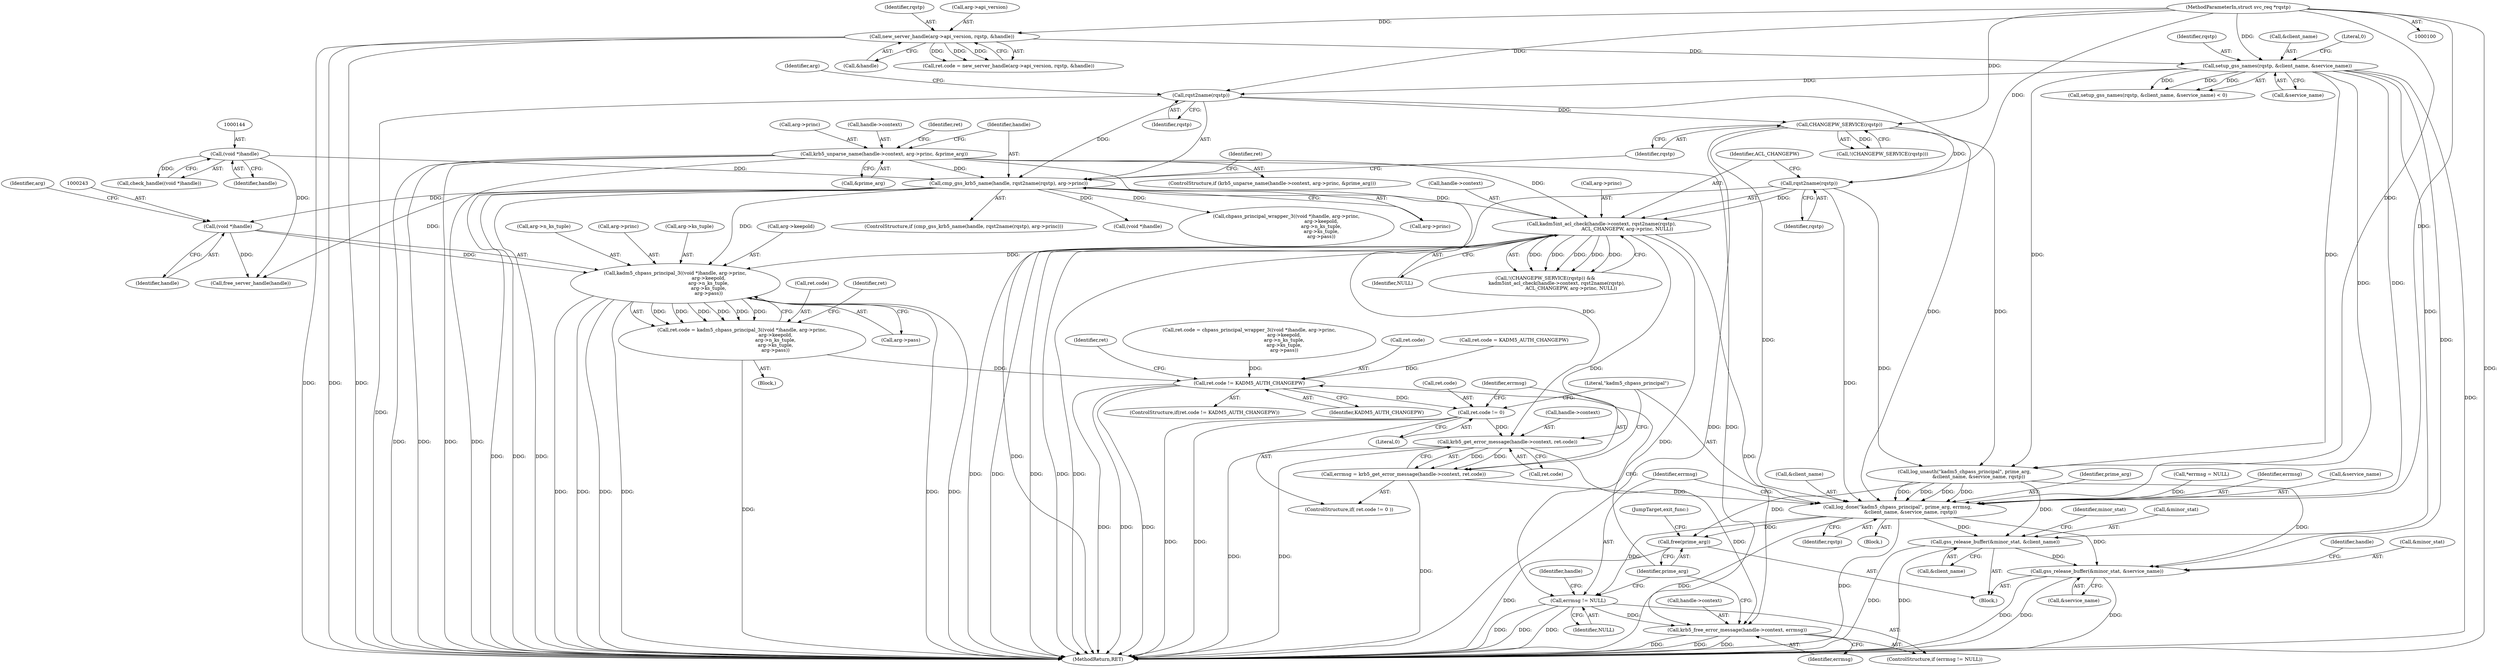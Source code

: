 digraph "0_krb5_83ed75feba32e46f736fcce0d96a0445f29b96c2@pointer" {
"1000241" [label="(Call,kadm5_chpass_principal_3((void *)handle, arg->princ,\n                                            arg->keepold,\n                                            arg->n_ks_tuple,\n                                            arg->ks_tuple,\n                                            arg->pass))"];
"1000242" [label="(Call,(void *)handle)"];
"1000188" [label="(Call,cmp_gss_krb5_name(handle, rqst2name(rqstp), arg->princ))"];
"1000143" [label="(Call,(void *)handle)"];
"1000190" [label="(Call,rqst2name(rqstp))"];
"1000156" [label="(Call,setup_gss_names(rqstp, &client_name, &service_name))"];
"1000129" [label="(Call,new_server_handle(arg->api_version, rqstp, &handle))"];
"1000102" [label="(MethodParameterIn,struct svc_req *rqstp)"];
"1000171" [label="(Call,krb5_unparse_name(handle->context, arg->princ, &prime_arg))"];
"1000225" [label="(Call,kadm5int_acl_check(handle->context, rqst2name(rqstp),\n                                  ACL_CHANGEPW, arg->princ, NULL))"];
"1000229" [label="(Call,rqst2name(rqstp))"];
"1000223" [label="(Call,CHANGEPW_SERVICE(rqstp))"];
"1000237" [label="(Call,ret.code = kadm5_chpass_principal_3((void *)handle, arg->princ,\n                                            arg->keepold,\n                                            arg->n_ks_tuple,\n                                            arg->ks_tuple,\n                                            arg->pass))"];
"1000276" [label="(Call,ret.code != KADM5_AUTH_CHANGEPW)"];
"1000283" [label="(Call,ret.code != 0)"];
"1000290" [label="(Call,krb5_get_error_message(handle->context, ret.code))"];
"1000288" [label="(Call,errmsg = krb5_get_error_message(handle->context, ret.code))"];
"1000297" [label="(Call,log_done(\"kadm5_chpass_principal\", prime_arg, errmsg,\n                 &client_name, &service_name, rqstp))"];
"1000307" [label="(Call,errmsg != NULL)"];
"1000310" [label="(Call,krb5_free_error_message(handle->context, errmsg))"];
"1000315" [label="(Call,free(prime_arg))"];
"1000318" [label="(Call,gss_release_buffer(&minor_stat, &client_name))"];
"1000323" [label="(Call,gss_release_buffer(&minor_stat, &service_name))"];
"1000224" [label="(Identifier,rqstp)"];
"1000133" [label="(Identifier,rqstp)"];
"1000283" [label="(Call,ret.code != 0)"];
"1000241" [label="(Call,kadm5_chpass_principal_3((void *)handle, arg->princ,\n                                            arg->keepold,\n                                            arg->n_ks_tuple,\n                                            arg->ks_tuple,\n                                            arg->pass))"];
"1000226" [label="(Call,handle->context)"];
"1000275" [label="(ControlStructure,if(ret.code != KADM5_AUTH_CHANGEPW))"];
"1000277" [label="(Call,ret.code)"];
"1000134" [label="(Call,&handle)"];
"1000257" [label="(Call,arg->pass)"];
"1000187" [label="(ControlStructure,if (cmp_gss_krb5_name(handle, rqst2name(rqstp), arg->princ)))"];
"1000129" [label="(Call,new_server_handle(arg->api_version, rqstp, &handle))"];
"1000183" [label="(Identifier,ret)"];
"1000201" [label="(Call,(void *)handle)"];
"1000301" [label="(Call,&client_name)"];
"1000175" [label="(Call,arg->princ)"];
"1000298" [label="(Literal,\"kadm5_chpass_principal\")"];
"1000297" [label="(Call,log_done(\"kadm5_chpass_principal\", prime_arg, errmsg,\n                 &client_name, &service_name, rqstp))"];
"1000312" [label="(Identifier,handle)"];
"1000325" [label="(Identifier,minor_stat)"];
"1000225" [label="(Call,kadm5int_acl_check(handle->context, rqst2name(rqstp),\n                                  ACL_CHANGEPW, arg->princ, NULL))"];
"1000308" [label="(Identifier,errmsg)"];
"1000188" [label="(Call,cmp_gss_krb5_name(handle, rqst2name(rqstp), arg->princ))"];
"1000172" [label="(Call,handle->context)"];
"1000246" [label="(Identifier,arg)"];
"1000222" [label="(Call,!(CHANGEPW_SERVICE(rqstp)))"];
"1000316" [label="(Identifier,prime_arg)"];
"1000270" [label="(Call,ret.code = KADM5_AUTH_CHANGEPW)"];
"1000299" [label="(Identifier,prime_arg)"];
"1000329" [label="(Identifier,handle)"];
"1000324" [label="(Call,&minor_stat)"];
"1000333" [label="(MethodReturn,RET)"];
"1000230" [label="(Identifier,rqstp)"];
"1000198" [label="(Identifier,ret)"];
"1000191" [label="(Identifier,rqstp)"];
"1000162" [label="(Literal,0)"];
"1000157" [label="(Identifier,rqstp)"];
"1000229" [label="(Call,rqst2name(rqstp))"];
"1000117" [label="(Call,*errmsg = NULL)"];
"1000189" [label="(Identifier,handle)"];
"1000235" [label="(Identifier,NULL)"];
"1000323" [label="(Call,gss_release_buffer(&minor_stat, &service_name))"];
"1000245" [label="(Call,arg->princ)"];
"1000242" [label="(Call,(void *)handle)"];
"1000284" [label="(Call,ret.code)"];
"1000282" [label="(ControlStructure,if( ret.code != 0 ))"];
"1000306" [label="(ControlStructure,if (errmsg != NULL))"];
"1000326" [label="(Call,&service_name)"];
"1000102" [label="(MethodParameterIn,struct svc_req *rqstp)"];
"1000300" [label="(Identifier,errmsg)"];
"1000287" [label="(Literal,0)"];
"1000303" [label="(Call,&service_name)"];
"1000232" [label="(Call,arg->princ)"];
"1000305" [label="(Identifier,rqstp)"];
"1000143" [label="(Call,(void *)handle)"];
"1000190" [label="(Call,rqst2name(rqstp))"];
"1000254" [label="(Call,arg->ks_tuple)"];
"1000285" [label="(Identifier,ret)"];
"1000291" [label="(Call,handle->context)"];
"1000200" [label="(Call,chpass_principal_wrapper_3((void *)handle, arg->princ,\n                                              arg->keepold,\n                                              arg->n_ks_tuple,\n                                              arg->ks_tuple,\n                                              arg->pass))"];
"1000309" [label="(Identifier,NULL)"];
"1000155" [label="(Call,setup_gss_names(rqstp, &client_name, &service_name) < 0)"];
"1000314" [label="(Identifier,errmsg)"];
"1000142" [label="(Call,check_handle((void *)handle))"];
"1000315" [label="(Call,free(prime_arg))"];
"1000248" [label="(Call,arg->keepold)"];
"1000244" [label="(Identifier,handle)"];
"1000318" [label="(Call,gss_release_buffer(&minor_stat, &client_name))"];
"1000170" [label="(ControlStructure,if (krb5_unparse_name(handle->context, arg->princ, &prime_arg)))"];
"1000290" [label="(Call,krb5_get_error_message(handle->context, ret.code))"];
"1000158" [label="(Call,&client_name)"];
"1000196" [label="(Call,ret.code = chpass_principal_wrapper_3((void *)handle, arg->princ,\n                                              arg->keepold,\n                                              arg->n_ks_tuple,\n                                              arg->ks_tuple,\n                                              arg->pass))"];
"1000238" [label="(Call,ret.code)"];
"1000223" [label="(Call,CHANGEPW_SERVICE(rqstp))"];
"1000193" [label="(Identifier,arg)"];
"1000276" [label="(Call,ret.code != KADM5_AUTH_CHANGEPW)"];
"1000262" [label="(Call,log_unauth(\"kadm5_chpass_principal\", prime_arg,\n                   &client_name, &service_name, rqstp))"];
"1000294" [label="(Call,ret.code)"];
"1000288" [label="(Call,errmsg = krb5_get_error_message(handle->context, ret.code))"];
"1000192" [label="(Call,arg->princ)"];
"1000289" [label="(Identifier,errmsg)"];
"1000156" [label="(Call,setup_gss_names(rqstp, &client_name, &service_name))"];
"1000280" [label="(Identifier,KADM5_AUTH_CHANGEPW)"];
"1000321" [label="(Call,&client_name)"];
"1000125" [label="(Call,ret.code = new_server_handle(arg->api_version, rqstp, &handle))"];
"1000251" [label="(Call,arg->n_ks_tuple)"];
"1000145" [label="(Identifier,handle)"];
"1000171" [label="(Call,krb5_unparse_name(handle->context, arg->princ, &prime_arg))"];
"1000311" [label="(Call,handle->context)"];
"1000178" [label="(Call,&prime_arg)"];
"1000130" [label="(Call,arg->api_version)"];
"1000281" [label="(Block,)"];
"1000236" [label="(Block,)"];
"1000328" [label="(Call,free_server_handle(handle))"];
"1000103" [label="(Block,)"];
"1000221" [label="(Call,!(CHANGEPW_SERVICE(rqstp)) &&\n               kadm5int_acl_check(handle->context, rqst2name(rqstp),\n                                  ACL_CHANGEPW, arg->princ, NULL))"];
"1000231" [label="(Identifier,ACL_CHANGEPW)"];
"1000237" [label="(Call,ret.code = kadm5_chpass_principal_3((void *)handle, arg->princ,\n                                            arg->keepold,\n                                            arg->n_ks_tuple,\n                                            arg->ks_tuple,\n                                            arg->pass))"];
"1000319" [label="(Call,&minor_stat)"];
"1000317" [label="(JumpTarget,exit_func:)"];
"1000278" [label="(Identifier,ret)"];
"1000160" [label="(Call,&service_name)"];
"1000307" [label="(Call,errmsg != NULL)"];
"1000310" [label="(Call,krb5_free_error_message(handle->context, errmsg))"];
"1000241" -> "1000237"  [label="AST: "];
"1000241" -> "1000257"  [label="CFG: "];
"1000242" -> "1000241"  [label="AST: "];
"1000245" -> "1000241"  [label="AST: "];
"1000248" -> "1000241"  [label="AST: "];
"1000251" -> "1000241"  [label="AST: "];
"1000254" -> "1000241"  [label="AST: "];
"1000257" -> "1000241"  [label="AST: "];
"1000237" -> "1000241"  [label="CFG: "];
"1000241" -> "1000333"  [label="DDG: "];
"1000241" -> "1000333"  [label="DDG: "];
"1000241" -> "1000333"  [label="DDG: "];
"1000241" -> "1000333"  [label="DDG: "];
"1000241" -> "1000333"  [label="DDG: "];
"1000241" -> "1000333"  [label="DDG: "];
"1000241" -> "1000237"  [label="DDG: "];
"1000241" -> "1000237"  [label="DDG: "];
"1000241" -> "1000237"  [label="DDG: "];
"1000241" -> "1000237"  [label="DDG: "];
"1000241" -> "1000237"  [label="DDG: "];
"1000241" -> "1000237"  [label="DDG: "];
"1000242" -> "1000241"  [label="DDG: "];
"1000225" -> "1000241"  [label="DDG: "];
"1000188" -> "1000241"  [label="DDG: "];
"1000242" -> "1000244"  [label="CFG: "];
"1000243" -> "1000242"  [label="AST: "];
"1000244" -> "1000242"  [label="AST: "];
"1000246" -> "1000242"  [label="CFG: "];
"1000188" -> "1000242"  [label="DDG: "];
"1000242" -> "1000328"  [label="DDG: "];
"1000188" -> "1000187"  [label="AST: "];
"1000188" -> "1000192"  [label="CFG: "];
"1000189" -> "1000188"  [label="AST: "];
"1000190" -> "1000188"  [label="AST: "];
"1000192" -> "1000188"  [label="AST: "];
"1000198" -> "1000188"  [label="CFG: "];
"1000224" -> "1000188"  [label="CFG: "];
"1000188" -> "1000333"  [label="DDG: "];
"1000188" -> "1000333"  [label="DDG: "];
"1000188" -> "1000333"  [label="DDG: "];
"1000143" -> "1000188"  [label="DDG: "];
"1000190" -> "1000188"  [label="DDG: "];
"1000171" -> "1000188"  [label="DDG: "];
"1000188" -> "1000201"  [label="DDG: "];
"1000188" -> "1000200"  [label="DDG: "];
"1000188" -> "1000225"  [label="DDG: "];
"1000188" -> "1000328"  [label="DDG: "];
"1000143" -> "1000142"  [label="AST: "];
"1000143" -> "1000145"  [label="CFG: "];
"1000144" -> "1000143"  [label="AST: "];
"1000145" -> "1000143"  [label="AST: "];
"1000142" -> "1000143"  [label="CFG: "];
"1000143" -> "1000142"  [label="DDG: "];
"1000143" -> "1000328"  [label="DDG: "];
"1000190" -> "1000191"  [label="CFG: "];
"1000191" -> "1000190"  [label="AST: "];
"1000193" -> "1000190"  [label="CFG: "];
"1000190" -> "1000333"  [label="DDG: "];
"1000156" -> "1000190"  [label="DDG: "];
"1000102" -> "1000190"  [label="DDG: "];
"1000190" -> "1000223"  [label="DDG: "];
"1000190" -> "1000297"  [label="DDG: "];
"1000156" -> "1000155"  [label="AST: "];
"1000156" -> "1000160"  [label="CFG: "];
"1000157" -> "1000156"  [label="AST: "];
"1000158" -> "1000156"  [label="AST: "];
"1000160" -> "1000156"  [label="AST: "];
"1000162" -> "1000156"  [label="CFG: "];
"1000156" -> "1000333"  [label="DDG: "];
"1000156" -> "1000155"  [label="DDG: "];
"1000156" -> "1000155"  [label="DDG: "];
"1000156" -> "1000155"  [label="DDG: "];
"1000129" -> "1000156"  [label="DDG: "];
"1000102" -> "1000156"  [label="DDG: "];
"1000156" -> "1000262"  [label="DDG: "];
"1000156" -> "1000262"  [label="DDG: "];
"1000156" -> "1000297"  [label="DDG: "];
"1000156" -> "1000297"  [label="DDG: "];
"1000156" -> "1000318"  [label="DDG: "];
"1000156" -> "1000323"  [label="DDG: "];
"1000129" -> "1000125"  [label="AST: "];
"1000129" -> "1000134"  [label="CFG: "];
"1000130" -> "1000129"  [label="AST: "];
"1000133" -> "1000129"  [label="AST: "];
"1000134" -> "1000129"  [label="AST: "];
"1000125" -> "1000129"  [label="CFG: "];
"1000129" -> "1000333"  [label="DDG: "];
"1000129" -> "1000333"  [label="DDG: "];
"1000129" -> "1000333"  [label="DDG: "];
"1000129" -> "1000125"  [label="DDG: "];
"1000129" -> "1000125"  [label="DDG: "];
"1000129" -> "1000125"  [label="DDG: "];
"1000102" -> "1000129"  [label="DDG: "];
"1000102" -> "1000100"  [label="AST: "];
"1000102" -> "1000333"  [label="DDG: "];
"1000102" -> "1000223"  [label="DDG: "];
"1000102" -> "1000229"  [label="DDG: "];
"1000102" -> "1000262"  [label="DDG: "];
"1000102" -> "1000297"  [label="DDG: "];
"1000171" -> "1000170"  [label="AST: "];
"1000171" -> "1000178"  [label="CFG: "];
"1000172" -> "1000171"  [label="AST: "];
"1000175" -> "1000171"  [label="AST: "];
"1000178" -> "1000171"  [label="AST: "];
"1000183" -> "1000171"  [label="CFG: "];
"1000189" -> "1000171"  [label="CFG: "];
"1000171" -> "1000333"  [label="DDG: "];
"1000171" -> "1000333"  [label="DDG: "];
"1000171" -> "1000333"  [label="DDG: "];
"1000171" -> "1000333"  [label="DDG: "];
"1000171" -> "1000225"  [label="DDG: "];
"1000171" -> "1000290"  [label="DDG: "];
"1000171" -> "1000310"  [label="DDG: "];
"1000225" -> "1000221"  [label="AST: "];
"1000225" -> "1000235"  [label="CFG: "];
"1000226" -> "1000225"  [label="AST: "];
"1000229" -> "1000225"  [label="AST: "];
"1000231" -> "1000225"  [label="AST: "];
"1000232" -> "1000225"  [label="AST: "];
"1000235" -> "1000225"  [label="AST: "];
"1000221" -> "1000225"  [label="CFG: "];
"1000225" -> "1000333"  [label="DDG: "];
"1000225" -> "1000333"  [label="DDG: "];
"1000225" -> "1000333"  [label="DDG: "];
"1000225" -> "1000333"  [label="DDG: "];
"1000225" -> "1000333"  [label="DDG: "];
"1000225" -> "1000221"  [label="DDG: "];
"1000225" -> "1000221"  [label="DDG: "];
"1000225" -> "1000221"  [label="DDG: "];
"1000225" -> "1000221"  [label="DDG: "];
"1000225" -> "1000221"  [label="DDG: "];
"1000229" -> "1000225"  [label="DDG: "];
"1000225" -> "1000290"  [label="DDG: "];
"1000225" -> "1000307"  [label="DDG: "];
"1000225" -> "1000310"  [label="DDG: "];
"1000229" -> "1000230"  [label="CFG: "];
"1000230" -> "1000229"  [label="AST: "];
"1000231" -> "1000229"  [label="CFG: "];
"1000229" -> "1000333"  [label="DDG: "];
"1000223" -> "1000229"  [label="DDG: "];
"1000229" -> "1000262"  [label="DDG: "];
"1000229" -> "1000297"  [label="DDG: "];
"1000223" -> "1000222"  [label="AST: "];
"1000223" -> "1000224"  [label="CFG: "];
"1000224" -> "1000223"  [label="AST: "];
"1000222" -> "1000223"  [label="CFG: "];
"1000223" -> "1000333"  [label="DDG: "];
"1000223" -> "1000222"  [label="DDG: "];
"1000223" -> "1000262"  [label="DDG: "];
"1000223" -> "1000297"  [label="DDG: "];
"1000237" -> "1000236"  [label="AST: "];
"1000238" -> "1000237"  [label="AST: "];
"1000278" -> "1000237"  [label="CFG: "];
"1000237" -> "1000333"  [label="DDG: "];
"1000237" -> "1000276"  [label="DDG: "];
"1000276" -> "1000275"  [label="AST: "];
"1000276" -> "1000280"  [label="CFG: "];
"1000277" -> "1000276"  [label="AST: "];
"1000280" -> "1000276"  [label="AST: "];
"1000285" -> "1000276"  [label="CFG: "];
"1000316" -> "1000276"  [label="CFG: "];
"1000276" -> "1000333"  [label="DDG: "];
"1000276" -> "1000333"  [label="DDG: "];
"1000276" -> "1000333"  [label="DDG: "];
"1000196" -> "1000276"  [label="DDG: "];
"1000270" -> "1000276"  [label="DDG: "];
"1000276" -> "1000283"  [label="DDG: "];
"1000283" -> "1000282"  [label="AST: "];
"1000283" -> "1000287"  [label="CFG: "];
"1000284" -> "1000283"  [label="AST: "];
"1000287" -> "1000283"  [label="AST: "];
"1000289" -> "1000283"  [label="CFG: "];
"1000298" -> "1000283"  [label="CFG: "];
"1000283" -> "1000333"  [label="DDG: "];
"1000283" -> "1000333"  [label="DDG: "];
"1000283" -> "1000290"  [label="DDG: "];
"1000290" -> "1000288"  [label="AST: "];
"1000290" -> "1000294"  [label="CFG: "];
"1000291" -> "1000290"  [label="AST: "];
"1000294" -> "1000290"  [label="AST: "];
"1000288" -> "1000290"  [label="CFG: "];
"1000290" -> "1000333"  [label="DDG: "];
"1000290" -> "1000333"  [label="DDG: "];
"1000290" -> "1000288"  [label="DDG: "];
"1000290" -> "1000288"  [label="DDG: "];
"1000290" -> "1000310"  [label="DDG: "];
"1000288" -> "1000282"  [label="AST: "];
"1000289" -> "1000288"  [label="AST: "];
"1000298" -> "1000288"  [label="CFG: "];
"1000288" -> "1000333"  [label="DDG: "];
"1000288" -> "1000297"  [label="DDG: "];
"1000297" -> "1000281"  [label="AST: "];
"1000297" -> "1000305"  [label="CFG: "];
"1000298" -> "1000297"  [label="AST: "];
"1000299" -> "1000297"  [label="AST: "];
"1000300" -> "1000297"  [label="AST: "];
"1000301" -> "1000297"  [label="AST: "];
"1000303" -> "1000297"  [label="AST: "];
"1000305" -> "1000297"  [label="AST: "];
"1000308" -> "1000297"  [label="CFG: "];
"1000297" -> "1000333"  [label="DDG: "];
"1000297" -> "1000333"  [label="DDG: "];
"1000262" -> "1000297"  [label="DDG: "];
"1000262" -> "1000297"  [label="DDG: "];
"1000262" -> "1000297"  [label="DDG: "];
"1000262" -> "1000297"  [label="DDG: "];
"1000117" -> "1000297"  [label="DDG: "];
"1000297" -> "1000307"  [label="DDG: "];
"1000297" -> "1000315"  [label="DDG: "];
"1000297" -> "1000318"  [label="DDG: "];
"1000297" -> "1000323"  [label="DDG: "];
"1000307" -> "1000306"  [label="AST: "];
"1000307" -> "1000309"  [label="CFG: "];
"1000308" -> "1000307"  [label="AST: "];
"1000309" -> "1000307"  [label="AST: "];
"1000312" -> "1000307"  [label="CFG: "];
"1000316" -> "1000307"  [label="CFG: "];
"1000307" -> "1000333"  [label="DDG: "];
"1000307" -> "1000333"  [label="DDG: "];
"1000307" -> "1000333"  [label="DDG: "];
"1000307" -> "1000310"  [label="DDG: "];
"1000310" -> "1000306"  [label="AST: "];
"1000310" -> "1000314"  [label="CFG: "];
"1000311" -> "1000310"  [label="AST: "];
"1000314" -> "1000310"  [label="AST: "];
"1000316" -> "1000310"  [label="CFG: "];
"1000310" -> "1000333"  [label="DDG: "];
"1000310" -> "1000333"  [label="DDG: "];
"1000310" -> "1000333"  [label="DDG: "];
"1000315" -> "1000103"  [label="AST: "];
"1000315" -> "1000316"  [label="CFG: "];
"1000316" -> "1000315"  [label="AST: "];
"1000317" -> "1000315"  [label="CFG: "];
"1000315" -> "1000333"  [label="DDG: "];
"1000262" -> "1000315"  [label="DDG: "];
"1000318" -> "1000103"  [label="AST: "];
"1000318" -> "1000321"  [label="CFG: "];
"1000319" -> "1000318"  [label="AST: "];
"1000321" -> "1000318"  [label="AST: "];
"1000325" -> "1000318"  [label="CFG: "];
"1000318" -> "1000333"  [label="DDG: "];
"1000318" -> "1000333"  [label="DDG: "];
"1000262" -> "1000318"  [label="DDG: "];
"1000318" -> "1000323"  [label="DDG: "];
"1000323" -> "1000103"  [label="AST: "];
"1000323" -> "1000326"  [label="CFG: "];
"1000324" -> "1000323"  [label="AST: "];
"1000326" -> "1000323"  [label="AST: "];
"1000329" -> "1000323"  [label="CFG: "];
"1000323" -> "1000333"  [label="DDG: "];
"1000323" -> "1000333"  [label="DDG: "];
"1000323" -> "1000333"  [label="DDG: "];
"1000262" -> "1000323"  [label="DDG: "];
}
